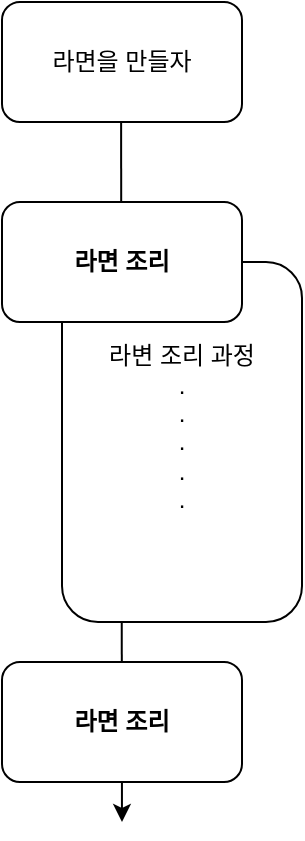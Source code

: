 <mxfile version="26.1.0">
  <diagram name="페이지-1" id="-FAKHol_Hj3a_WGID16y">
    <mxGraphModel dx="495" dy="766" grid="1" gridSize="10" guides="1" tooltips="1" connect="1" arrows="1" fold="1" page="1" pageScale="1" pageWidth="827" pageHeight="1169" math="0" shadow="0">
      <root>
        <mxCell id="0" />
        <mxCell id="1" parent="0" />
        <mxCell id="sEynwiy5qgPPvlK0uBK9-2" value="" style="endArrow=classic;html=1;rounded=0;" edge="1" parent="1">
          <mxGeometry width="50" height="50" relative="1" as="geometry">
            <mxPoint x="279.5" y="110" as="sourcePoint" />
            <mxPoint x="280" y="500" as="targetPoint" />
          </mxGeometry>
        </mxCell>
        <mxCell id="sEynwiy5qgPPvlK0uBK9-1" value="라면을 만들자" style="rounded=1;whiteSpace=wrap;html=1;" vertex="1" parent="1">
          <mxGeometry x="220" y="90" width="120" height="60" as="geometry" />
        </mxCell>
        <mxCell id="sEynwiy5qgPPvlK0uBK9-4" value="라변 조리 과정&lt;br&gt;.&lt;div&gt;.&lt;/div&gt;&lt;div&gt;.&lt;/div&gt;&lt;div&gt;.&lt;/div&gt;&lt;div&gt;.&lt;/div&gt;&lt;div&gt;&lt;br&gt;&lt;/div&gt;" style="rounded=1;whiteSpace=wrap;html=1;" vertex="1" parent="1">
          <mxGeometry x="250" y="220" width="120" height="180" as="geometry" />
        </mxCell>
        <mxCell id="sEynwiy5qgPPvlK0uBK9-3" value="라면 조리" style="rounded=1;whiteSpace=wrap;html=1;fontStyle=1" vertex="1" parent="1">
          <mxGeometry x="220" y="190" width="120" height="60" as="geometry" />
        </mxCell>
        <mxCell id="sEynwiy5qgPPvlK0uBK9-5" value="라면 조리" style="rounded=1;whiteSpace=wrap;html=1;fontStyle=1" vertex="1" parent="1">
          <mxGeometry x="220" y="420" width="120" height="60" as="geometry" />
        </mxCell>
      </root>
    </mxGraphModel>
  </diagram>
</mxfile>
